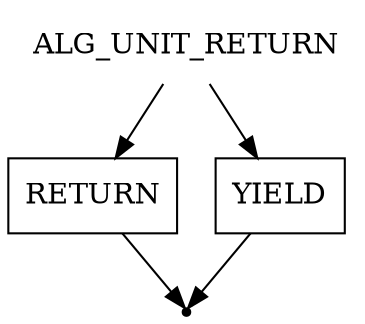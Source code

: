 digraph ALG_UNIT_RETURN {
    start [label=ALG_UNIT_RETURN shape=plaintext]
    return [label=RETURN shape=box]
    yield [label=YIELD shape=box]
    end [label="" shape=point]

    start -> return
    start -> yield
    return -> end
    yield -> end
}